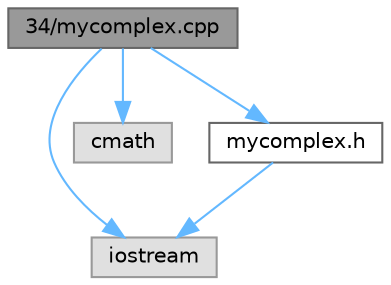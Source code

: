 digraph "34/mycomplex.cpp"
{
 // LATEX_PDF_SIZE
  bgcolor="transparent";
  edge [fontname=Helvetica,fontsize=10,labelfontname=Helvetica,labelfontsize=10];
  node [fontname=Helvetica,fontsize=10,shape=box,height=0.2,width=0.4];
  Node1 [id="Node000001",label="34/mycomplex.cpp",height=0.2,width=0.4,color="gray40", fillcolor="grey60", style="filled", fontcolor="black",tooltip="Реализация класса Complex."];
  Node1 -> Node2 [id="edge1_Node000001_Node000002",color="steelblue1",style="solid",tooltip=" "];
  Node2 [id="Node000002",label="iostream",height=0.2,width=0.4,color="grey60", fillcolor="#E0E0E0", style="filled",tooltip=" "];
  Node1 -> Node3 [id="edge2_Node000001_Node000003",color="steelblue1",style="solid",tooltip=" "];
  Node3 [id="Node000003",label="cmath",height=0.2,width=0.4,color="grey60", fillcolor="#E0E0E0", style="filled",tooltip=" "];
  Node1 -> Node4 [id="edge3_Node000001_Node000004",color="steelblue1",style="solid",tooltip=" "];
  Node4 [id="Node000004",label="mycomplex.h",height=0.2,width=0.4,color="grey40", fillcolor="white", style="filled",URL="$mycomplex_8h.html",tooltip="Заголовочный файл с объявлением класса Complex."];
  Node4 -> Node2 [id="edge4_Node000004_Node000002",color="steelblue1",style="solid",tooltip=" "];
}

